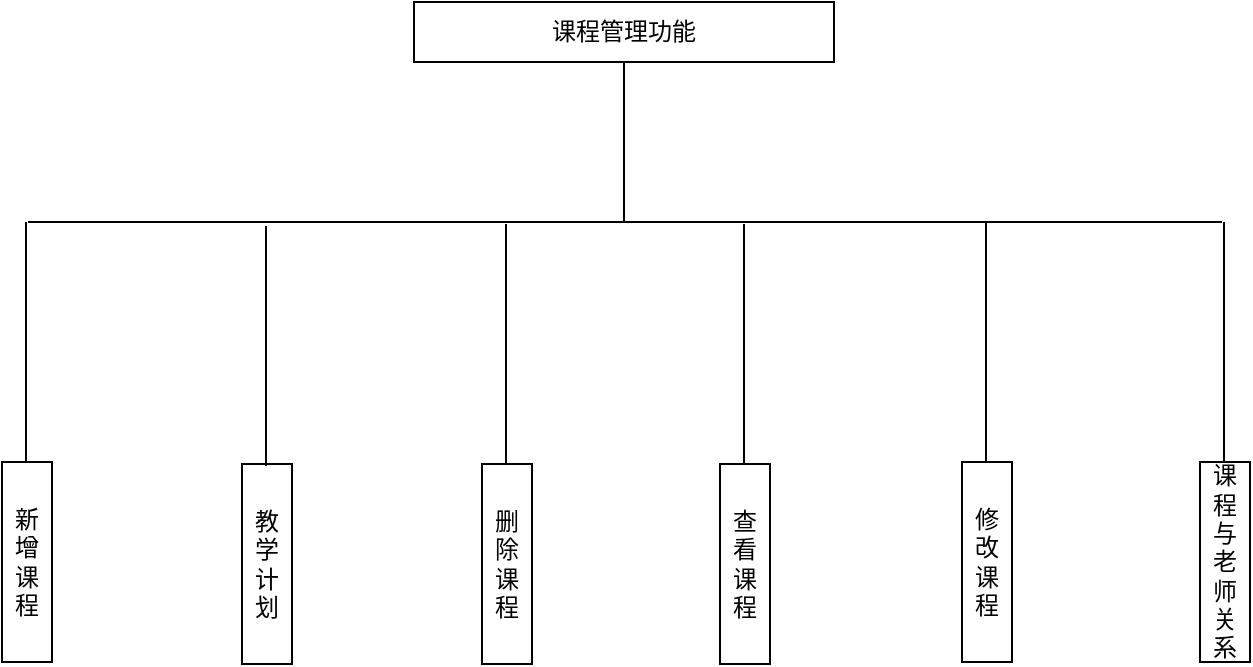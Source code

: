 <mxfile version="21.8.2" type="github">
  <diagram name="第 1 页" id="Q2X_0hV-moad4HtsOVlz">
    <mxGraphModel dx="1562" dy="830" grid="1" gridSize="10" guides="1" tooltips="1" connect="1" arrows="1" fold="1" page="1" pageScale="1" pageWidth="827" pageHeight="1169" math="0" shadow="0">
      <root>
        <mxCell id="0" />
        <mxCell id="1" parent="0" />
        <mxCell id="xfHSgXx2eH4hOu8uL33N-1" value="&lt;font face=&quot;宋体&quot;&gt;课程管理功能&lt;/font&gt;" style="rounded=0;whiteSpace=wrap;html=1;" vertex="1" parent="1">
          <mxGeometry x="316" y="90" width="210" height="30" as="geometry" />
        </mxCell>
        <mxCell id="xfHSgXx2eH4hOu8uL33N-2" value="" style="endArrow=none;html=1;rounded=0;entryX=0.5;entryY=1;entryDx=0;entryDy=0;" edge="1" parent="1" target="xfHSgXx2eH4hOu8uL33N-1">
          <mxGeometry width="50" height="50" relative="1" as="geometry">
            <mxPoint x="421" y="200" as="sourcePoint" />
            <mxPoint x="281" y="370" as="targetPoint" />
          </mxGeometry>
        </mxCell>
        <mxCell id="xfHSgXx2eH4hOu8uL33N-3" value="&lt;font face=&quot;宋体&quot;&gt;教学计划&lt;/font&gt;" style="rounded=0;whiteSpace=wrap;html=1;" vertex="1" parent="1">
          <mxGeometry x="230" y="321" width="25" height="100" as="geometry" />
        </mxCell>
        <mxCell id="xfHSgXx2eH4hOu8uL33N-4" value="" style="endArrow=none;html=1;rounded=0;" edge="1" parent="1">
          <mxGeometry width="50" height="50" relative="1" as="geometry">
            <mxPoint x="123" y="200" as="sourcePoint" />
            <mxPoint x="720" y="200" as="targetPoint" />
          </mxGeometry>
        </mxCell>
        <mxCell id="xfHSgXx2eH4hOu8uL33N-5" value="&lt;font face=&quot;宋体&quot;&gt;新增课程&lt;/font&gt;" style="rounded=0;whiteSpace=wrap;html=1;" vertex="1" parent="1">
          <mxGeometry x="110" y="320" width="25" height="100" as="geometry" />
        </mxCell>
        <mxCell id="xfHSgXx2eH4hOu8uL33N-6" value="" style="endArrow=none;html=1;rounded=0;" edge="1" parent="1">
          <mxGeometry width="50" height="50" relative="1" as="geometry">
            <mxPoint x="122" y="320" as="sourcePoint" />
            <mxPoint x="122" y="200" as="targetPoint" />
          </mxGeometry>
        </mxCell>
        <mxCell id="xfHSgXx2eH4hOu8uL33N-7" value="&lt;font face=&quot;宋体&quot;&gt;删除课程&lt;/font&gt;" style="rounded=0;whiteSpace=wrap;html=1;" vertex="1" parent="1">
          <mxGeometry x="350" y="321" width="25" height="100" as="geometry" />
        </mxCell>
        <mxCell id="xfHSgXx2eH4hOu8uL33N-8" value="" style="endArrow=none;html=1;rounded=0;" edge="1" parent="1">
          <mxGeometry width="50" height="50" relative="1" as="geometry">
            <mxPoint x="362" y="321" as="sourcePoint" />
            <mxPoint x="362" y="201" as="targetPoint" />
          </mxGeometry>
        </mxCell>
        <mxCell id="xfHSgXx2eH4hOu8uL33N-9" value="&lt;font face=&quot;宋体&quot;&gt;查看课程&lt;/font&gt;" style="rounded=0;whiteSpace=wrap;html=1;" vertex="1" parent="1">
          <mxGeometry x="469" y="321" width="25" height="100" as="geometry" />
        </mxCell>
        <mxCell id="xfHSgXx2eH4hOu8uL33N-10" value="" style="endArrow=none;html=1;rounded=0;" edge="1" parent="1">
          <mxGeometry width="50" height="50" relative="1" as="geometry">
            <mxPoint x="481" y="321" as="sourcePoint" />
            <mxPoint x="481" y="201" as="targetPoint" />
          </mxGeometry>
        </mxCell>
        <mxCell id="xfHSgXx2eH4hOu8uL33N-11" value="" style="endArrow=none;html=1;rounded=0;" edge="1" parent="1">
          <mxGeometry width="50" height="50" relative="1" as="geometry">
            <mxPoint x="242" y="322" as="sourcePoint" />
            <mxPoint x="242" y="202" as="targetPoint" />
          </mxGeometry>
        </mxCell>
        <mxCell id="xfHSgXx2eH4hOu8uL33N-12" value="&lt;font face=&quot;宋体&quot;&gt;修改课程&lt;/font&gt;" style="rounded=0;whiteSpace=wrap;html=1;" vertex="1" parent="1">
          <mxGeometry x="590" y="320" width="25" height="100" as="geometry" />
        </mxCell>
        <mxCell id="xfHSgXx2eH4hOu8uL33N-13" value="" style="endArrow=none;html=1;rounded=0;" edge="1" parent="1">
          <mxGeometry width="50" height="50" relative="1" as="geometry">
            <mxPoint x="602" y="320" as="sourcePoint" />
            <mxPoint x="602" y="200" as="targetPoint" />
          </mxGeometry>
        </mxCell>
        <mxCell id="xfHSgXx2eH4hOu8uL33N-14" value="&lt;font face=&quot;宋体&quot;&gt;课程与老师关系&lt;br&gt;&lt;/font&gt;" style="rounded=0;whiteSpace=wrap;html=1;" vertex="1" parent="1">
          <mxGeometry x="709" y="320" width="25" height="100" as="geometry" />
        </mxCell>
        <mxCell id="xfHSgXx2eH4hOu8uL33N-15" value="" style="endArrow=none;html=1;rounded=0;" edge="1" parent="1">
          <mxGeometry width="50" height="50" relative="1" as="geometry">
            <mxPoint x="721" y="320" as="sourcePoint" />
            <mxPoint x="721" y="200" as="targetPoint" />
          </mxGeometry>
        </mxCell>
      </root>
    </mxGraphModel>
  </diagram>
</mxfile>

